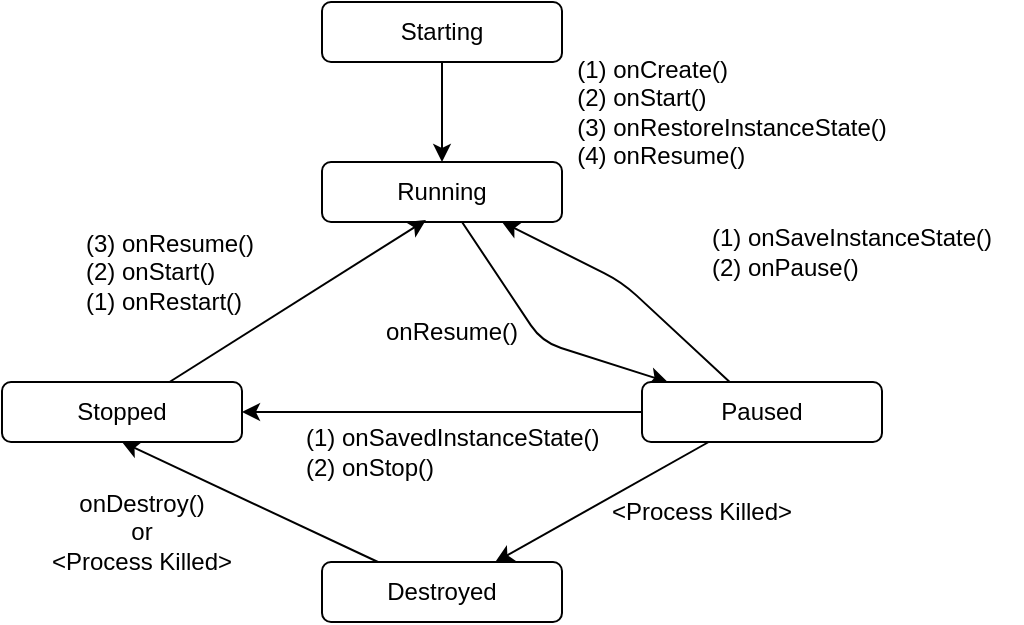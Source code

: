 <mxfile>
    <diagram id="vdGmoLHNH6AyzyakZD4V" name="Page-1">
        <mxGraphModel dx="586" dy="674" grid="1" gridSize="10" guides="1" tooltips="1" connect="1" arrows="1" fold="1" page="1" pageScale="1" pageWidth="850" pageHeight="1100" math="0" shadow="0">
            <root>
                <mxCell id="0"/>
                <mxCell id="1" parent="0"/>
                <mxCell id="8" style="edgeStyle=none;html=1;entryX=0.5;entryY=0;entryDx=0;entryDy=0;" edge="1" parent="1" source="2" target="3">
                    <mxGeometry relative="1" as="geometry"/>
                </mxCell>
                <mxCell id="2" value="Starting" style="rounded=1;whiteSpace=wrap;html=1;" vertex="1" parent="1">
                    <mxGeometry x="200" y="130" width="120" height="30" as="geometry"/>
                </mxCell>
                <mxCell id="15" style="edgeStyle=none;html=1;" edge="1" parent="1" source="3" target="5">
                    <mxGeometry relative="1" as="geometry">
                        <Array as="points">
                            <mxPoint x="310" y="300"/>
                        </Array>
                    </mxGeometry>
                </mxCell>
                <mxCell id="3" value="Running" style="rounded=1;whiteSpace=wrap;html=1;" vertex="1" parent="1">
                    <mxGeometry x="200" y="210" width="120" height="30" as="geometry"/>
                </mxCell>
                <mxCell id="20" style="edgeStyle=none;html=1;entryX=0.433;entryY=0.967;entryDx=0;entryDy=0;entryPerimeter=0;" edge="1" parent="1" source="4" target="3">
                    <mxGeometry relative="1" as="geometry"/>
                </mxCell>
                <mxCell id="4" value="Stopped" style="rounded=1;whiteSpace=wrap;html=1;" vertex="1" parent="1">
                    <mxGeometry x="40" y="320" width="120" height="30" as="geometry"/>
                </mxCell>
                <mxCell id="17" style="edgeStyle=none;html=1;entryX=0.75;entryY=1;entryDx=0;entryDy=0;" edge="1" parent="1" source="5" target="3">
                    <mxGeometry relative="1" as="geometry">
                        <Array as="points">
                            <mxPoint x="350" y="270"/>
                        </Array>
                    </mxGeometry>
                </mxCell>
                <mxCell id="18" style="edgeStyle=none;html=1;" edge="1" parent="1" source="5" target="6">
                    <mxGeometry relative="1" as="geometry"/>
                </mxCell>
                <mxCell id="22" style="edgeStyle=none;html=1;entryX=1;entryY=0.5;entryDx=0;entryDy=0;" edge="1" parent="1" source="5" target="4">
                    <mxGeometry relative="1" as="geometry"/>
                </mxCell>
                <mxCell id="5" value="Paused" style="rounded=1;whiteSpace=wrap;html=1;" vertex="1" parent="1">
                    <mxGeometry x="360" y="320" width="120" height="30" as="geometry"/>
                </mxCell>
                <mxCell id="24" style="edgeStyle=none;html=1;entryX=0.5;entryY=1;entryDx=0;entryDy=0;" edge="1" parent="1" source="6" target="4">
                    <mxGeometry relative="1" as="geometry"/>
                </mxCell>
                <mxCell id="6" value="Destroyed" style="rounded=1;whiteSpace=wrap;html=1;" vertex="1" parent="1">
                    <mxGeometry x="200" y="410" width="120" height="30" as="geometry"/>
                </mxCell>
                <mxCell id="9" value="&lt;div style=&quot;text-align: left&quot;&gt;&lt;span&gt;(1) onCreate()&lt;/span&gt;&lt;/div&gt;&lt;div style=&quot;text-align: left&quot;&gt;&lt;span&gt;(2) onStart()&lt;/span&gt;&lt;/div&gt;&lt;div style=&quot;text-align: left&quot;&gt;&lt;span&gt;(3) onRestoreInstanceState()&lt;/span&gt;&lt;/div&gt;&lt;div style=&quot;text-align: left&quot;&gt;&lt;span&gt;(4) onResume()&lt;/span&gt;&lt;/div&gt;" style="text;html=1;strokeColor=none;fillColor=none;align=center;verticalAlign=middle;whiteSpace=wrap;rounded=0;" vertex="1" parent="1">
                    <mxGeometry x="320" y="170" width="170" height="30" as="geometry"/>
                </mxCell>
                <mxCell id="11" value="&lt;div style=&quot;text-align: left&quot;&gt;(1) onSaveInstanceState()&lt;br&gt;(2) onPause()&lt;/div&gt;" style="text;html=1;strokeColor=none;fillColor=none;align=center;verticalAlign=middle;whiteSpace=wrap;rounded=0;" vertex="1" parent="1">
                    <mxGeometry x="380" y="240" width="170" height="30" as="geometry"/>
                </mxCell>
                <mxCell id="13" value="onResume()" style="text;html=1;strokeColor=none;fillColor=none;align=left;verticalAlign=middle;whiteSpace=wrap;rounded=0;" vertex="1" parent="1">
                    <mxGeometry x="230" y="280" width="60" height="30" as="geometry"/>
                </mxCell>
                <mxCell id="19" value="&amp;lt;Process Killed&amp;gt;" style="text;html=1;strokeColor=none;fillColor=none;align=center;verticalAlign=middle;whiteSpace=wrap;rounded=0;" vertex="1" parent="1">
                    <mxGeometry x="340" y="370" width="100" height="30" as="geometry"/>
                </mxCell>
                <mxCell id="21" value="(3) onResume()&lt;br&gt;(2) onStart()&lt;br&gt;(1) onRestart()" style="text;html=1;strokeColor=none;fillColor=none;align=left;verticalAlign=middle;whiteSpace=wrap;rounded=0;" vertex="1" parent="1">
                    <mxGeometry x="80" y="250" width="110" height="30" as="geometry"/>
                </mxCell>
                <mxCell id="23" value="(1) onSavedInstanceState()&lt;br&gt;(2) onStop()" style="text;html=1;strokeColor=none;fillColor=none;align=left;verticalAlign=middle;whiteSpace=wrap;rounded=0;" vertex="1" parent="1">
                    <mxGeometry x="190" y="340" width="160" height="30" as="geometry"/>
                </mxCell>
                <mxCell id="25" value="onDestroy()&lt;br&gt;or&lt;br&gt;&amp;lt;Process Killed&amp;gt;" style="text;html=1;strokeColor=none;fillColor=none;align=center;verticalAlign=middle;whiteSpace=wrap;rounded=0;" vertex="1" parent="1">
                    <mxGeometry x="60" y="380" width="100" height="30" as="geometry"/>
                </mxCell>
            </root>
        </mxGraphModel>
    </diagram>
</mxfile>